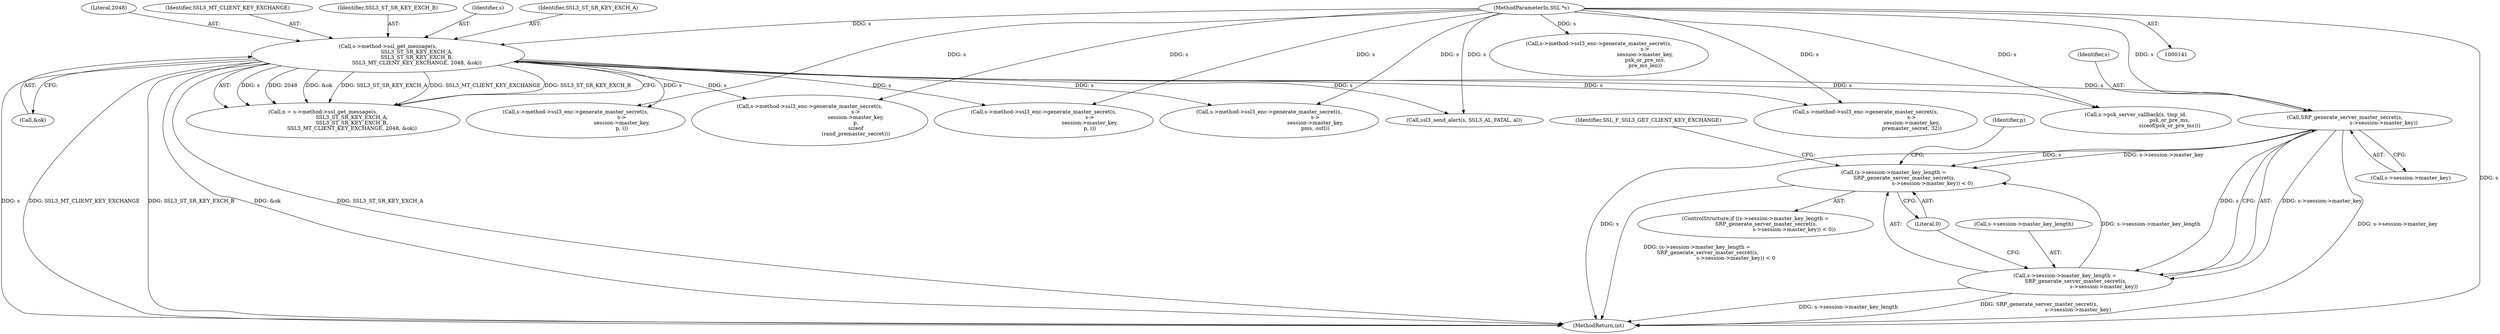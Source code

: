 digraph "0_openssl_3c66a669dfc7b3792f7af0758ea26fe8502ce70c@pointer" {
"1001914" [label="(Call,SRP_generate_server_master_secret(s,\n                                               s->session->master_key))"];
"1000186" [label="(Call,s->method->ssl_get_message(s,\n                                   SSL3_ST_SR_KEY_EXCH_A,\n                                   SSL3_ST_SR_KEY_EXCH_B,\n                                   SSL3_MT_CLIENT_KEY_EXCHANGE, 2048, &ok))"];
"1000142" [label="(MethodParameterIn,SSL *s)"];
"1001907" [label="(Call,(s->session->master_key_length =\n             SRP_generate_server_master_secret(s,\n                                               s->session->master_key)) < 0)"];
"1001908" [label="(Call,s->session->master_key_length =\n             SRP_generate_server_master_secret(s,\n                                               s->session->master_key))"];
"1001908" [label="(Call,s->session->master_key_length =\n             SRP_generate_server_master_secret(s,\n                                               s->session->master_key))"];
"1001915" [label="(Identifier,s)"];
"1000186" [label="(Call,s->method->ssl_get_message(s,\n                                   SSL3_ST_SR_KEY_EXCH_A,\n                                   SSL3_ST_SR_KEY_EXCH_B,\n                                   SSL3_MT_CLIENT_KEY_EXCHANGE, 2048, &ok))"];
"1000142" [label="(MethodParameterIn,SSL *s)"];
"1001921" [label="(Literal,0)"];
"1000788" [label="(Call,s->method->ssl3_enc->generate_master_secret(s,\n                                                        s->\n                                                        session->master_key,\n                                                        p, i))"];
"1000184" [label="(Call,n = s->method->ssl_get_message(s,\n                                   SSL3_ST_SR_KEY_EXCH_A,\n                                   SSL3_ST_SR_KEY_EXCH_B,\n                                   SSL3_MT_CLIENT_KEY_EXCHANGE, 2048, &ok))"];
"1000191" [label="(Literal,2048)"];
"1000190" [label="(Identifier,SSL3_MT_CLIENT_KEY_EXCHANGE)"];
"1001924" [label="(Identifier,SSL_F_SSL3_GET_CLIENT_KEY_EXCHANGE)"];
"1000494" [label="(Call,s->method->ssl3_enc->generate_master_secret(s,\n                                                        s->\n                                                        session->master_key,\n                                                        p,\n                                                        sizeof\n                                                        (rand_premaster_secret)))"];
"1002137" [label="(Call,ssl3_send_alert(s, SSL3_AL_FATAL, al))"];
"1001906" [label="(ControlStructure,if ((s->session->master_key_length =\n             SRP_generate_server_master_secret(s,\n                                               s->session->master_key)) < 0))"];
"1001907" [label="(Call,(s->session->master_key_length =\n             SRP_generate_server_master_secret(s,\n                                               s->session->master_key)) < 0)"];
"1001772" [label="(Call,s->method->ssl3_enc->generate_master_secret(s,\n                                                        s->\n                                                        session->master_key,\n                                                        psk_or_pre_ms,\n                                                        pre_ms_len))"];
"1001194" [label="(Call,s->method->ssl3_enc->generate_master_secret(s,\n                                                        s->\n                                                        session->master_key,\n                                                        pms, outl))"];
"1002162" [label="(MethodReturn,int)"];
"1000189" [label="(Identifier,SSL3_ST_SR_KEY_EXCH_B)"];
"1000192" [label="(Call,&ok)"];
"1000187" [label="(Identifier,s)"];
"1001914" [label="(Call,SRP_generate_server_master_secret(s,\n                                               s->session->master_key))"];
"1001616" [label="(Call,s->psk_server_callback(s, tmp_id,\n                                         psk_or_pre_ms,\n                                         sizeof(psk_or_pre_ms)))"];
"1000188" [label="(Identifier,SSL3_ST_SR_KEY_EXCH_A)"];
"1002082" [label="(Call,s->method->ssl3_enc->generate_master_secret(s,\n                                                        s->\n                                                        session->master_key,\n                                                        premaster_secret, 32))"];
"1001928" [label="(Identifier,p)"];
"1001909" [label="(Call,s->session->master_key_length)"];
"1001916" [label="(Call,s->session->master_key)"];
"1001525" [label="(Call,s->method->ssl3_enc->generate_master_secret(s,\n                                                        s->\n                                                        session->master_key,\n                                                        p, i))"];
"1001914" -> "1001908"  [label="AST: "];
"1001914" -> "1001916"  [label="CFG: "];
"1001915" -> "1001914"  [label="AST: "];
"1001916" -> "1001914"  [label="AST: "];
"1001908" -> "1001914"  [label="CFG: "];
"1001914" -> "1002162"  [label="DDG: s->session->master_key"];
"1001914" -> "1002162"  [label="DDG: s"];
"1001914" -> "1001907"  [label="DDG: s"];
"1001914" -> "1001907"  [label="DDG: s->session->master_key"];
"1001914" -> "1001908"  [label="DDG: s"];
"1001914" -> "1001908"  [label="DDG: s->session->master_key"];
"1000186" -> "1001914"  [label="DDG: s"];
"1000142" -> "1001914"  [label="DDG: s"];
"1000186" -> "1000184"  [label="AST: "];
"1000186" -> "1000192"  [label="CFG: "];
"1000187" -> "1000186"  [label="AST: "];
"1000188" -> "1000186"  [label="AST: "];
"1000189" -> "1000186"  [label="AST: "];
"1000190" -> "1000186"  [label="AST: "];
"1000191" -> "1000186"  [label="AST: "];
"1000192" -> "1000186"  [label="AST: "];
"1000184" -> "1000186"  [label="CFG: "];
"1000186" -> "1002162"  [label="DDG: SSL3_ST_SR_KEY_EXCH_A"];
"1000186" -> "1002162"  [label="DDG: s"];
"1000186" -> "1002162"  [label="DDG: SSL3_MT_CLIENT_KEY_EXCHANGE"];
"1000186" -> "1002162"  [label="DDG: SSL3_ST_SR_KEY_EXCH_B"];
"1000186" -> "1002162"  [label="DDG: &ok"];
"1000186" -> "1000184"  [label="DDG: s"];
"1000186" -> "1000184"  [label="DDG: 2048"];
"1000186" -> "1000184"  [label="DDG: &ok"];
"1000186" -> "1000184"  [label="DDG: SSL3_ST_SR_KEY_EXCH_A"];
"1000186" -> "1000184"  [label="DDG: SSL3_MT_CLIENT_KEY_EXCHANGE"];
"1000186" -> "1000184"  [label="DDG: SSL3_ST_SR_KEY_EXCH_B"];
"1000142" -> "1000186"  [label="DDG: s"];
"1000186" -> "1000494"  [label="DDG: s"];
"1000186" -> "1000788"  [label="DDG: s"];
"1000186" -> "1001194"  [label="DDG: s"];
"1000186" -> "1001525"  [label="DDG: s"];
"1000186" -> "1001616"  [label="DDG: s"];
"1000186" -> "1002082"  [label="DDG: s"];
"1000186" -> "1002137"  [label="DDG: s"];
"1000142" -> "1000141"  [label="AST: "];
"1000142" -> "1002162"  [label="DDG: s"];
"1000142" -> "1000494"  [label="DDG: s"];
"1000142" -> "1000788"  [label="DDG: s"];
"1000142" -> "1001194"  [label="DDG: s"];
"1000142" -> "1001525"  [label="DDG: s"];
"1000142" -> "1001616"  [label="DDG: s"];
"1000142" -> "1001772"  [label="DDG: s"];
"1000142" -> "1002082"  [label="DDG: s"];
"1000142" -> "1002137"  [label="DDG: s"];
"1001907" -> "1001906"  [label="AST: "];
"1001907" -> "1001921"  [label="CFG: "];
"1001908" -> "1001907"  [label="AST: "];
"1001921" -> "1001907"  [label="AST: "];
"1001924" -> "1001907"  [label="CFG: "];
"1001928" -> "1001907"  [label="CFG: "];
"1001907" -> "1002162"  [label="DDG: (s->session->master_key_length =\n             SRP_generate_server_master_secret(s,\n                                               s->session->master_key)) < 0"];
"1001908" -> "1001907"  [label="DDG: s->session->master_key_length"];
"1001909" -> "1001908"  [label="AST: "];
"1001921" -> "1001908"  [label="CFG: "];
"1001908" -> "1002162"  [label="DDG: s->session->master_key_length"];
"1001908" -> "1002162"  [label="DDG: SRP_generate_server_master_secret(s,\n                                               s->session->master_key)"];
}
